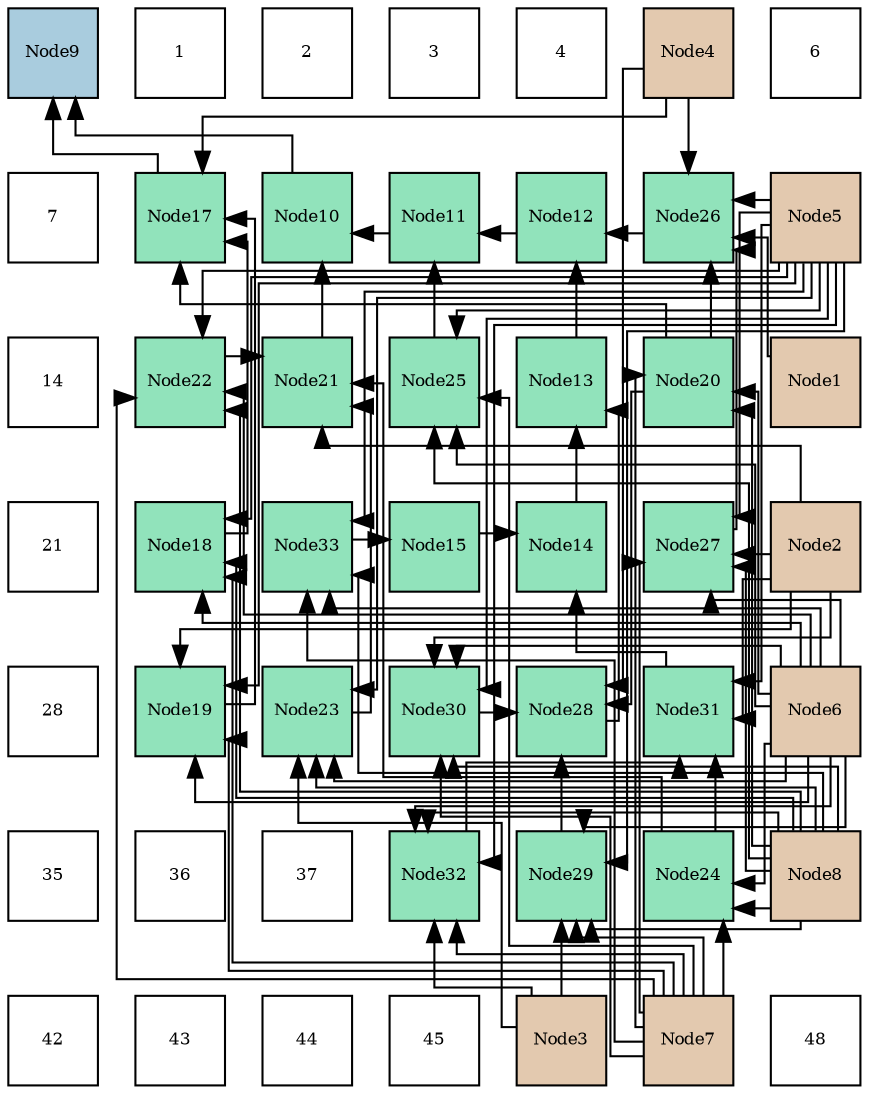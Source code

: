 digraph layout{
 rankdir=TB;
 splines=ortho;
 node [style=filled shape=square fixedsize=true width=0.6];
0[label="Node9", fontsize=8, fillcolor="#a9ccde"];
1[label="1", fontsize=8, fillcolor="#ffffff"];
2[label="2", fontsize=8, fillcolor="#ffffff"];
3[label="3", fontsize=8, fillcolor="#ffffff"];
4[label="4", fontsize=8, fillcolor="#ffffff"];
5[label="Node4", fontsize=8, fillcolor="#e3c9af"];
6[label="6", fontsize=8, fillcolor="#ffffff"];
7[label="7", fontsize=8, fillcolor="#ffffff"];
8[label="Node17", fontsize=8, fillcolor="#91e3bb"];
9[label="Node10", fontsize=8, fillcolor="#91e3bb"];
10[label="Node11", fontsize=8, fillcolor="#91e3bb"];
11[label="Node12", fontsize=8, fillcolor="#91e3bb"];
12[label="Node26", fontsize=8, fillcolor="#91e3bb"];
13[label="Node5", fontsize=8, fillcolor="#e3c9af"];
14[label="14", fontsize=8, fillcolor="#ffffff"];
15[label="Node22", fontsize=8, fillcolor="#91e3bb"];
16[label="Node21", fontsize=8, fillcolor="#91e3bb"];
17[label="Node25", fontsize=8, fillcolor="#91e3bb"];
18[label="Node13", fontsize=8, fillcolor="#91e3bb"];
19[label="Node20", fontsize=8, fillcolor="#91e3bb"];
20[label="Node1", fontsize=8, fillcolor="#e3c9af"];
21[label="21", fontsize=8, fillcolor="#ffffff"];
22[label="Node18", fontsize=8, fillcolor="#91e3bb"];
23[label="Node33", fontsize=8, fillcolor="#91e3bb"];
24[label="Node15", fontsize=8, fillcolor="#91e3bb"];
25[label="Node14", fontsize=8, fillcolor="#91e3bb"];
26[label="Node27", fontsize=8, fillcolor="#91e3bb"];
27[label="Node2", fontsize=8, fillcolor="#e3c9af"];
28[label="28", fontsize=8, fillcolor="#ffffff"];
29[label="Node19", fontsize=8, fillcolor="#91e3bb"];
30[label="Node23", fontsize=8, fillcolor="#91e3bb"];
31[label="Node30", fontsize=8, fillcolor="#91e3bb"];
32[label="Node28", fontsize=8, fillcolor="#91e3bb"];
33[label="Node31", fontsize=8, fillcolor="#91e3bb"];
34[label="Node6", fontsize=8, fillcolor="#e3c9af"];
35[label="35", fontsize=8, fillcolor="#ffffff"];
36[label="36", fontsize=8, fillcolor="#ffffff"];
37[label="37", fontsize=8, fillcolor="#ffffff"];
38[label="Node32", fontsize=8, fillcolor="#91e3bb"];
39[label="Node29", fontsize=8, fillcolor="#91e3bb"];
40[label="Node24", fontsize=8, fillcolor="#91e3bb"];
41[label="Node8", fontsize=8, fillcolor="#e3c9af"];
42[label="42", fontsize=8, fillcolor="#ffffff"];
43[label="43", fontsize=8, fillcolor="#ffffff"];
44[label="44", fontsize=8, fillcolor="#ffffff"];
45[label="45", fontsize=8, fillcolor="#ffffff"];
46[label="Node3", fontsize=8, fillcolor="#e3c9af"];
47[label="Node7", fontsize=8, fillcolor="#e3c9af"];
48[label="48", fontsize=8, fillcolor="#ffffff"];
edge [constraint=false, style=vis];9 -> 0;
8 -> 0;
10 -> 9;
16 -> 9;
11 -> 10;
17 -> 10;
18 -> 11;
12 -> 11;
25 -> 18;
32 -> 18;
24 -> 25;
33 -> 25;
23 -> 24;
22 -> 8;
29 -> 8;
19 -> 8;
5 -> 8;
15 -> 16;
30 -> 16;
40 -> 16;
27 -> 16;
19 -> 12;
26 -> 12;
20 -> 12;
5 -> 12;
13 -> 12;
19 -> 32;
39 -> 32;
31 -> 32;
5 -> 32;
40 -> 33;
38 -> 33;
27 -> 33;
13 -> 33;
13 -> 22;
34 -> 22;
47 -> 22;
41 -> 22;
27 -> 29;
13 -> 29;
34 -> 29;
47 -> 29;
34 -> 19;
47 -> 19;
41 -> 19;
13 -> 15;
34 -> 15;
47 -> 15;
41 -> 15;
46 -> 30;
13 -> 30;
34 -> 30;
41 -> 30;
34 -> 40;
47 -> 40;
41 -> 40;
13 -> 17;
34 -> 17;
47 -> 17;
41 -> 17;
27 -> 26;
13 -> 26;
34 -> 26;
47 -> 26;
41 -> 26;
46 -> 39;
13 -> 39;
34 -> 39;
47 -> 39;
41 -> 39;
27 -> 31;
13 -> 31;
34 -> 31;
47 -> 31;
41 -> 31;
46 -> 38;
13 -> 38;
34 -> 38;
47 -> 38;
41 -> 38;
13 -> 23;
34 -> 23;
47 -> 23;
41 -> 23;
edge [constraint=true, style=invis];
0 -> 7 -> 14 -> 21 -> 28 -> 35 -> 42;
1 -> 8 -> 15 -> 22 -> 29 -> 36 -> 43;
2 -> 9 -> 16 -> 23 -> 30 -> 37 -> 44;
3 -> 10 -> 17 -> 24 -> 31 -> 38 -> 45;
4 -> 11 -> 18 -> 25 -> 32 -> 39 -> 46;
5 -> 12 -> 19 -> 26 -> 33 -> 40 -> 47;
6 -> 13 -> 20 -> 27 -> 34 -> 41 -> 48;
rank = same {0 -> 1 -> 2 -> 3 -> 4 -> 5 -> 6};
rank = same {7 -> 8 -> 9 -> 10 -> 11 -> 12 -> 13};
rank = same {14 -> 15 -> 16 -> 17 -> 18 -> 19 -> 20};
rank = same {21 -> 22 -> 23 -> 24 -> 25 -> 26 -> 27};
rank = same {28 -> 29 -> 30 -> 31 -> 32 -> 33 -> 34};
rank = same {35 -> 36 -> 37 -> 38 -> 39 -> 40 -> 41};
rank = same {42 -> 43 -> 44 -> 45 -> 46 -> 47 -> 48};
}